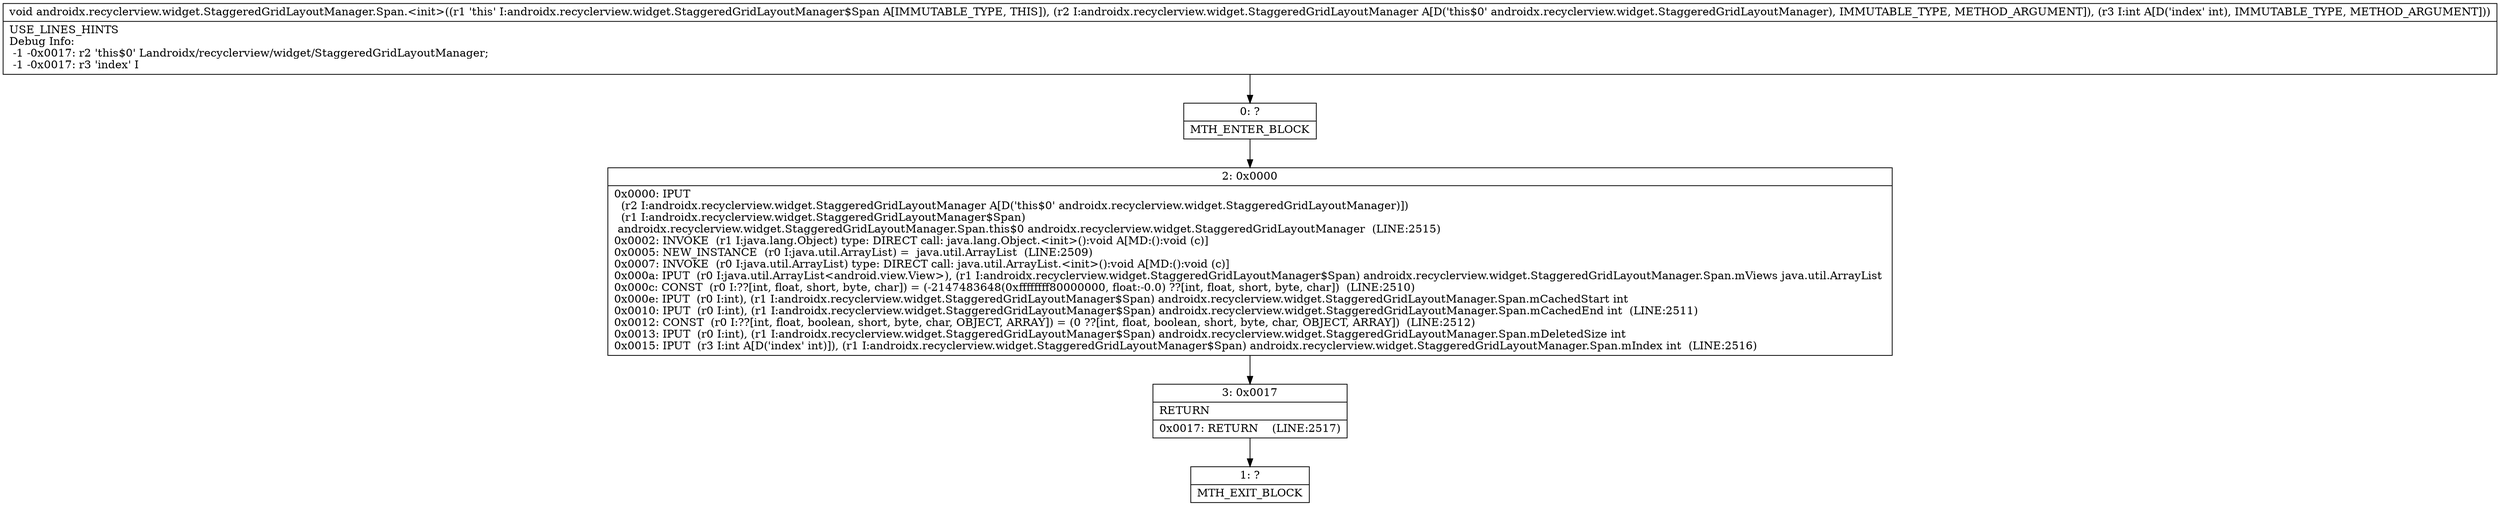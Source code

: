 digraph "CFG forandroidx.recyclerview.widget.StaggeredGridLayoutManager.Span.\<init\>(Landroidx\/recyclerview\/widget\/StaggeredGridLayoutManager;I)V" {
Node_0 [shape=record,label="{0\:\ ?|MTH_ENTER_BLOCK\l}"];
Node_2 [shape=record,label="{2\:\ 0x0000|0x0000: IPUT  \l  (r2 I:androidx.recyclerview.widget.StaggeredGridLayoutManager A[D('this$0' androidx.recyclerview.widget.StaggeredGridLayoutManager)])\l  (r1 I:androidx.recyclerview.widget.StaggeredGridLayoutManager$Span)\l androidx.recyclerview.widget.StaggeredGridLayoutManager.Span.this$0 androidx.recyclerview.widget.StaggeredGridLayoutManager  (LINE:2515)\l0x0002: INVOKE  (r1 I:java.lang.Object) type: DIRECT call: java.lang.Object.\<init\>():void A[MD:():void (c)]\l0x0005: NEW_INSTANCE  (r0 I:java.util.ArrayList) =  java.util.ArrayList  (LINE:2509)\l0x0007: INVOKE  (r0 I:java.util.ArrayList) type: DIRECT call: java.util.ArrayList.\<init\>():void A[MD:():void (c)]\l0x000a: IPUT  (r0 I:java.util.ArrayList\<android.view.View\>), (r1 I:androidx.recyclerview.widget.StaggeredGridLayoutManager$Span) androidx.recyclerview.widget.StaggeredGridLayoutManager.Span.mViews java.util.ArrayList \l0x000c: CONST  (r0 I:??[int, float, short, byte, char]) = (\-2147483648(0xffffffff80000000, float:\-0.0) ??[int, float, short, byte, char])  (LINE:2510)\l0x000e: IPUT  (r0 I:int), (r1 I:androidx.recyclerview.widget.StaggeredGridLayoutManager$Span) androidx.recyclerview.widget.StaggeredGridLayoutManager.Span.mCachedStart int \l0x0010: IPUT  (r0 I:int), (r1 I:androidx.recyclerview.widget.StaggeredGridLayoutManager$Span) androidx.recyclerview.widget.StaggeredGridLayoutManager.Span.mCachedEnd int  (LINE:2511)\l0x0012: CONST  (r0 I:??[int, float, boolean, short, byte, char, OBJECT, ARRAY]) = (0 ??[int, float, boolean, short, byte, char, OBJECT, ARRAY])  (LINE:2512)\l0x0013: IPUT  (r0 I:int), (r1 I:androidx.recyclerview.widget.StaggeredGridLayoutManager$Span) androidx.recyclerview.widget.StaggeredGridLayoutManager.Span.mDeletedSize int \l0x0015: IPUT  (r3 I:int A[D('index' int)]), (r1 I:androidx.recyclerview.widget.StaggeredGridLayoutManager$Span) androidx.recyclerview.widget.StaggeredGridLayoutManager.Span.mIndex int  (LINE:2516)\l}"];
Node_3 [shape=record,label="{3\:\ 0x0017|RETURN\l|0x0017: RETURN    (LINE:2517)\l}"];
Node_1 [shape=record,label="{1\:\ ?|MTH_EXIT_BLOCK\l}"];
MethodNode[shape=record,label="{void androidx.recyclerview.widget.StaggeredGridLayoutManager.Span.\<init\>((r1 'this' I:androidx.recyclerview.widget.StaggeredGridLayoutManager$Span A[IMMUTABLE_TYPE, THIS]), (r2 I:androidx.recyclerview.widget.StaggeredGridLayoutManager A[D('this$0' androidx.recyclerview.widget.StaggeredGridLayoutManager), IMMUTABLE_TYPE, METHOD_ARGUMENT]), (r3 I:int A[D('index' int), IMMUTABLE_TYPE, METHOD_ARGUMENT]))  | USE_LINES_HINTS\lDebug Info:\l  \-1 \-0x0017: r2 'this$0' Landroidx\/recyclerview\/widget\/StaggeredGridLayoutManager;\l  \-1 \-0x0017: r3 'index' I\l}"];
MethodNode -> Node_0;Node_0 -> Node_2;
Node_2 -> Node_3;
Node_3 -> Node_1;
}

